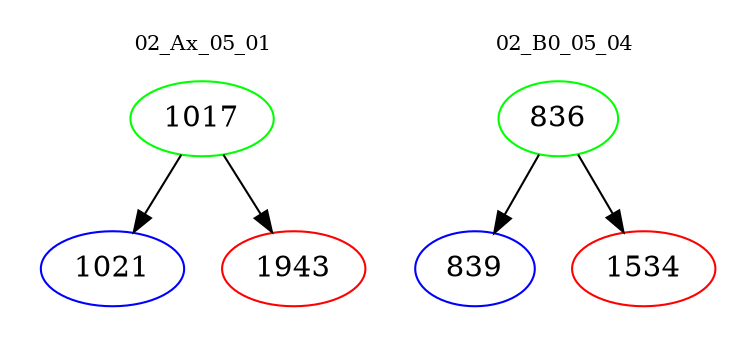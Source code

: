 digraph{
subgraph cluster_0 {
color = white
label = "02_Ax_05_01";
fontsize=10;
T0_1017 [label="1017", color="green"]
T0_1017 -> T0_1021 [color="black"]
T0_1021 [label="1021", color="blue"]
T0_1017 -> T0_1943 [color="black"]
T0_1943 [label="1943", color="red"]
}
subgraph cluster_1 {
color = white
label = "02_B0_05_04";
fontsize=10;
T1_836 [label="836", color="green"]
T1_836 -> T1_839 [color="black"]
T1_839 [label="839", color="blue"]
T1_836 -> T1_1534 [color="black"]
T1_1534 [label="1534", color="red"]
}
}
